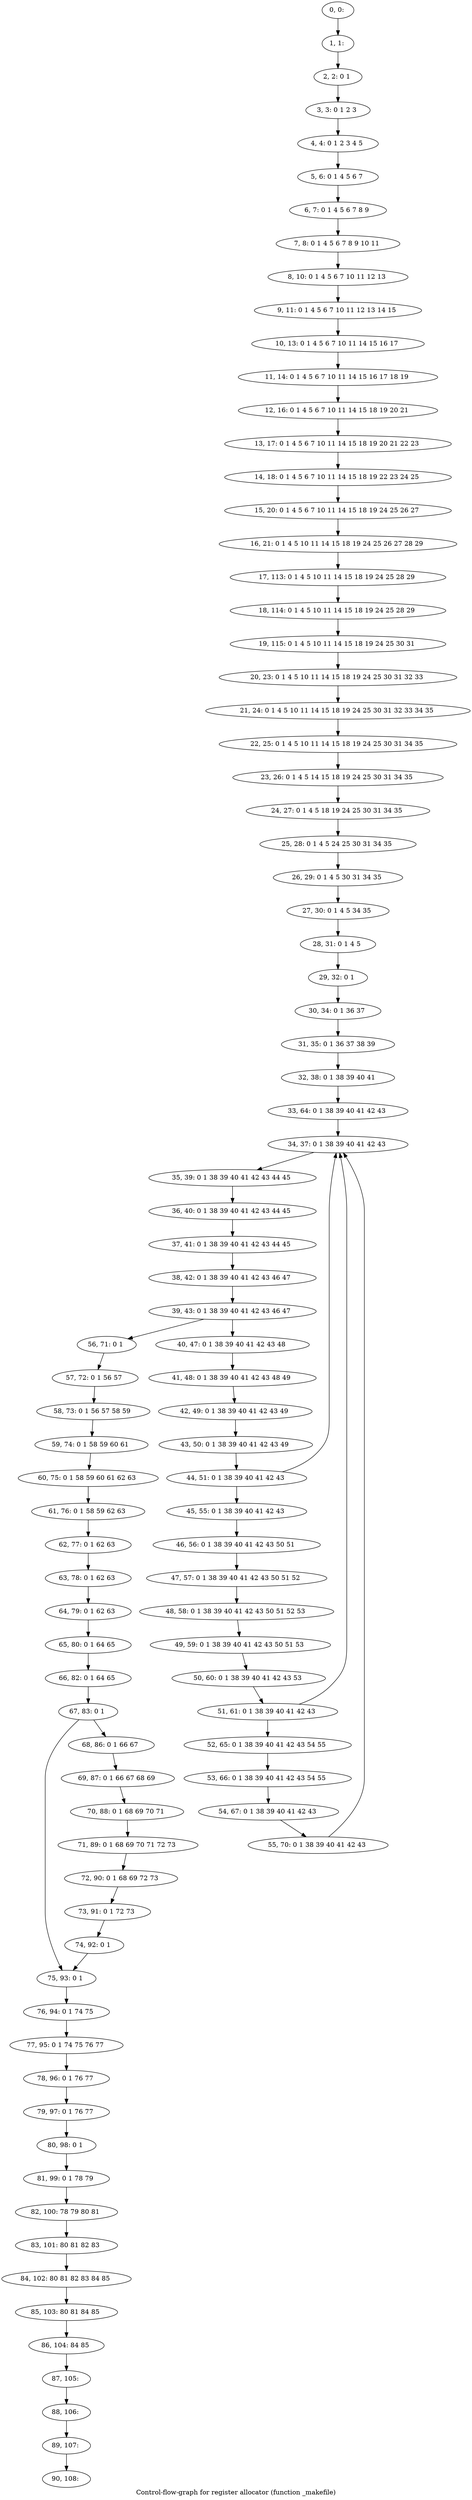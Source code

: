 digraph G {
graph [label="Control-flow-graph for register allocator (function _makefile)"]
0[label="0, 0: "];
1[label="1, 1: "];
2[label="2, 2: 0 1 "];
3[label="3, 3: 0 1 2 3 "];
4[label="4, 4: 0 1 2 3 4 5 "];
5[label="5, 6: 0 1 4 5 6 7 "];
6[label="6, 7: 0 1 4 5 6 7 8 9 "];
7[label="7, 8: 0 1 4 5 6 7 8 9 10 11 "];
8[label="8, 10: 0 1 4 5 6 7 10 11 12 13 "];
9[label="9, 11: 0 1 4 5 6 7 10 11 12 13 14 15 "];
10[label="10, 13: 0 1 4 5 6 7 10 11 14 15 16 17 "];
11[label="11, 14: 0 1 4 5 6 7 10 11 14 15 16 17 18 19 "];
12[label="12, 16: 0 1 4 5 6 7 10 11 14 15 18 19 20 21 "];
13[label="13, 17: 0 1 4 5 6 7 10 11 14 15 18 19 20 21 22 23 "];
14[label="14, 18: 0 1 4 5 6 7 10 11 14 15 18 19 22 23 24 25 "];
15[label="15, 20: 0 1 4 5 6 7 10 11 14 15 18 19 24 25 26 27 "];
16[label="16, 21: 0 1 4 5 10 11 14 15 18 19 24 25 26 27 28 29 "];
17[label="17, 113: 0 1 4 5 10 11 14 15 18 19 24 25 28 29 "];
18[label="18, 114: 0 1 4 5 10 11 14 15 18 19 24 25 28 29 "];
19[label="19, 115: 0 1 4 5 10 11 14 15 18 19 24 25 30 31 "];
20[label="20, 23: 0 1 4 5 10 11 14 15 18 19 24 25 30 31 32 33 "];
21[label="21, 24: 0 1 4 5 10 11 14 15 18 19 24 25 30 31 32 33 34 35 "];
22[label="22, 25: 0 1 4 5 10 11 14 15 18 19 24 25 30 31 34 35 "];
23[label="23, 26: 0 1 4 5 14 15 18 19 24 25 30 31 34 35 "];
24[label="24, 27: 0 1 4 5 18 19 24 25 30 31 34 35 "];
25[label="25, 28: 0 1 4 5 24 25 30 31 34 35 "];
26[label="26, 29: 0 1 4 5 30 31 34 35 "];
27[label="27, 30: 0 1 4 5 34 35 "];
28[label="28, 31: 0 1 4 5 "];
29[label="29, 32: 0 1 "];
30[label="30, 34: 0 1 36 37 "];
31[label="31, 35: 0 1 36 37 38 39 "];
32[label="32, 38: 0 1 38 39 40 41 "];
33[label="33, 64: 0 1 38 39 40 41 42 43 "];
34[label="34, 37: 0 1 38 39 40 41 42 43 "];
35[label="35, 39: 0 1 38 39 40 41 42 43 44 45 "];
36[label="36, 40: 0 1 38 39 40 41 42 43 44 45 "];
37[label="37, 41: 0 1 38 39 40 41 42 43 44 45 "];
38[label="38, 42: 0 1 38 39 40 41 42 43 46 47 "];
39[label="39, 43: 0 1 38 39 40 41 42 43 46 47 "];
40[label="40, 47: 0 1 38 39 40 41 42 43 48 "];
41[label="41, 48: 0 1 38 39 40 41 42 43 48 49 "];
42[label="42, 49: 0 1 38 39 40 41 42 43 49 "];
43[label="43, 50: 0 1 38 39 40 41 42 43 49 "];
44[label="44, 51: 0 1 38 39 40 41 42 43 "];
45[label="45, 55: 0 1 38 39 40 41 42 43 "];
46[label="46, 56: 0 1 38 39 40 41 42 43 50 51 "];
47[label="47, 57: 0 1 38 39 40 41 42 43 50 51 52 "];
48[label="48, 58: 0 1 38 39 40 41 42 43 50 51 52 53 "];
49[label="49, 59: 0 1 38 39 40 41 42 43 50 51 53 "];
50[label="50, 60: 0 1 38 39 40 41 42 43 53 "];
51[label="51, 61: 0 1 38 39 40 41 42 43 "];
52[label="52, 65: 0 1 38 39 40 41 42 43 54 55 "];
53[label="53, 66: 0 1 38 39 40 41 42 43 54 55 "];
54[label="54, 67: 0 1 38 39 40 41 42 43 "];
55[label="55, 70: 0 1 38 39 40 41 42 43 "];
56[label="56, 71: 0 1 "];
57[label="57, 72: 0 1 56 57 "];
58[label="58, 73: 0 1 56 57 58 59 "];
59[label="59, 74: 0 1 58 59 60 61 "];
60[label="60, 75: 0 1 58 59 60 61 62 63 "];
61[label="61, 76: 0 1 58 59 62 63 "];
62[label="62, 77: 0 1 62 63 "];
63[label="63, 78: 0 1 62 63 "];
64[label="64, 79: 0 1 62 63 "];
65[label="65, 80: 0 1 64 65 "];
66[label="66, 82: 0 1 64 65 "];
67[label="67, 83: 0 1 "];
68[label="68, 86: 0 1 66 67 "];
69[label="69, 87: 0 1 66 67 68 69 "];
70[label="70, 88: 0 1 68 69 70 71 "];
71[label="71, 89: 0 1 68 69 70 71 72 73 "];
72[label="72, 90: 0 1 68 69 72 73 "];
73[label="73, 91: 0 1 72 73 "];
74[label="74, 92: 0 1 "];
75[label="75, 93: 0 1 "];
76[label="76, 94: 0 1 74 75 "];
77[label="77, 95: 0 1 74 75 76 77 "];
78[label="78, 96: 0 1 76 77 "];
79[label="79, 97: 0 1 76 77 "];
80[label="80, 98: 0 1 "];
81[label="81, 99: 0 1 78 79 "];
82[label="82, 100: 78 79 80 81 "];
83[label="83, 101: 80 81 82 83 "];
84[label="84, 102: 80 81 82 83 84 85 "];
85[label="85, 103: 80 81 84 85 "];
86[label="86, 104: 84 85 "];
87[label="87, 105: "];
88[label="88, 106: "];
89[label="89, 107: "];
90[label="90, 108: "];
0->1 ;
1->2 ;
2->3 ;
3->4 ;
4->5 ;
5->6 ;
6->7 ;
7->8 ;
8->9 ;
9->10 ;
10->11 ;
11->12 ;
12->13 ;
13->14 ;
14->15 ;
15->16 ;
16->17 ;
17->18 ;
18->19 ;
19->20 ;
20->21 ;
21->22 ;
22->23 ;
23->24 ;
24->25 ;
25->26 ;
26->27 ;
27->28 ;
28->29 ;
29->30 ;
30->31 ;
31->32 ;
32->33 ;
33->34 ;
34->35 ;
35->36 ;
36->37 ;
37->38 ;
38->39 ;
39->40 ;
39->56 ;
40->41 ;
41->42 ;
42->43 ;
43->44 ;
44->45 ;
44->34 ;
45->46 ;
46->47 ;
47->48 ;
48->49 ;
49->50 ;
50->51 ;
51->52 ;
51->34 ;
52->53 ;
53->54 ;
54->55 ;
55->34 ;
56->57 ;
57->58 ;
58->59 ;
59->60 ;
60->61 ;
61->62 ;
62->63 ;
63->64 ;
64->65 ;
65->66 ;
66->67 ;
67->68 ;
67->75 ;
68->69 ;
69->70 ;
70->71 ;
71->72 ;
72->73 ;
73->74 ;
74->75 ;
75->76 ;
76->77 ;
77->78 ;
78->79 ;
79->80 ;
80->81 ;
81->82 ;
82->83 ;
83->84 ;
84->85 ;
85->86 ;
86->87 ;
87->88 ;
88->89 ;
89->90 ;
}
